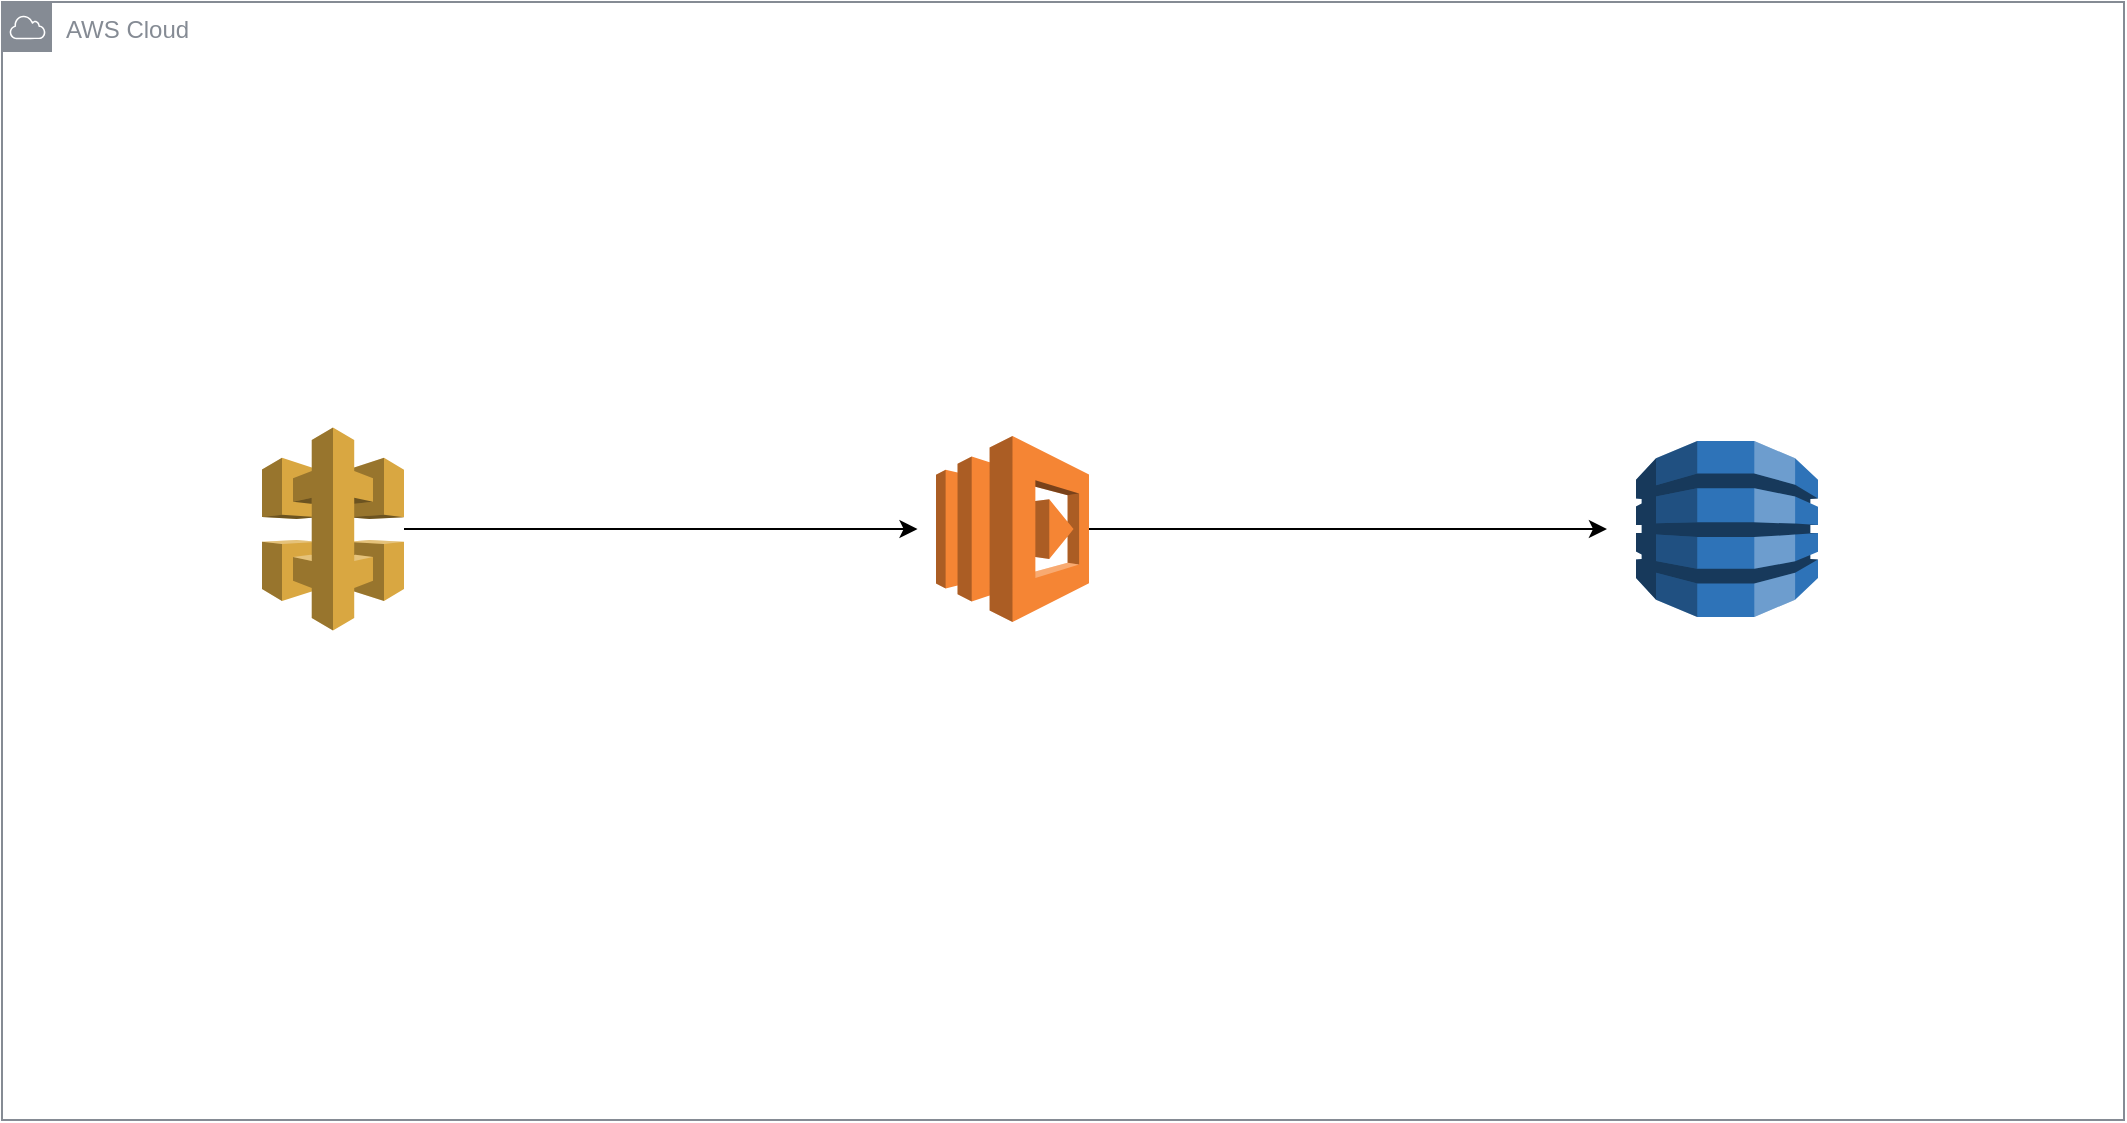 <mxfile version="22.0.0" type="github">
  <diagram name="Page-1" id="b17EQDePB-Os6Tg4ldsO">
    <mxGraphModel dx="1687" dy="929" grid="0" gridSize="10" guides="1" tooltips="1" connect="1" arrows="1" fold="1" page="1" pageScale="1" pageWidth="1169" pageHeight="827" math="0" shadow="0">
      <root>
        <mxCell id="0" />
        <mxCell id="1" parent="0" />
        <mxCell id="CBo9HAA3vZ9QcLUA7Y8J-11" style="edgeStyle=orthogonalEdgeStyle;rounded=0;orthogonalLoop=1;jettySize=auto;html=1;" edge="1" parent="1" source="CBo9HAA3vZ9QcLUA7Y8J-1">
          <mxGeometry relative="1" as="geometry">
            <mxPoint x="544.765" y="399.5" as="targetPoint" />
          </mxGeometry>
        </mxCell>
        <mxCell id="CBo9HAA3vZ9QcLUA7Y8J-1" value="" style="outlineConnect=0;dashed=0;verticalLabelPosition=bottom;verticalAlign=top;align=center;html=1;shape=mxgraph.aws3.api_gateway;fillColor=#D9A741;gradientColor=none;" vertex="1" parent="1">
          <mxGeometry x="217" y="348.75" width="71" height="101.5" as="geometry" />
        </mxCell>
        <mxCell id="CBo9HAA3vZ9QcLUA7Y8J-12" style="edgeStyle=orthogonalEdgeStyle;rounded=0;orthogonalLoop=1;jettySize=auto;html=1;" edge="1" parent="1" source="CBo9HAA3vZ9QcLUA7Y8J-2">
          <mxGeometry relative="1" as="geometry">
            <mxPoint x="889.471" y="399.5" as="targetPoint" />
          </mxGeometry>
        </mxCell>
        <mxCell id="CBo9HAA3vZ9QcLUA7Y8J-2" value="" style="outlineConnect=0;dashed=0;verticalLabelPosition=bottom;verticalAlign=top;align=center;html=1;shape=mxgraph.aws3.lambda;fillColor=#F58534;gradientColor=none;" vertex="1" parent="1">
          <mxGeometry x="554" y="353" width="76.5" height="93" as="geometry" />
        </mxCell>
        <mxCell id="CBo9HAA3vZ9QcLUA7Y8J-3" value="" style="outlineConnect=0;dashed=0;verticalLabelPosition=bottom;verticalAlign=top;align=center;html=1;shape=mxgraph.aws3.dynamo_db;fillColor=#2E73B8;gradientColor=none;" vertex="1" parent="1">
          <mxGeometry x="904" y="355.5" width="91" height="88" as="geometry" />
        </mxCell>
        <mxCell id="CBo9HAA3vZ9QcLUA7Y8J-13" value="AWS Cloud" style="sketch=0;outlineConnect=0;gradientColor=none;html=1;whiteSpace=wrap;fontSize=12;fontStyle=0;shape=mxgraph.aws4.group;grIcon=mxgraph.aws4.group_aws_cloud;strokeColor=#858B94;fillColor=none;verticalAlign=top;align=left;spacingLeft=30;fontColor=#858B94;dashed=0;" vertex="1" parent="1">
          <mxGeometry x="87" y="136" width="1061" height="559" as="geometry" />
        </mxCell>
      </root>
    </mxGraphModel>
  </diagram>
</mxfile>
